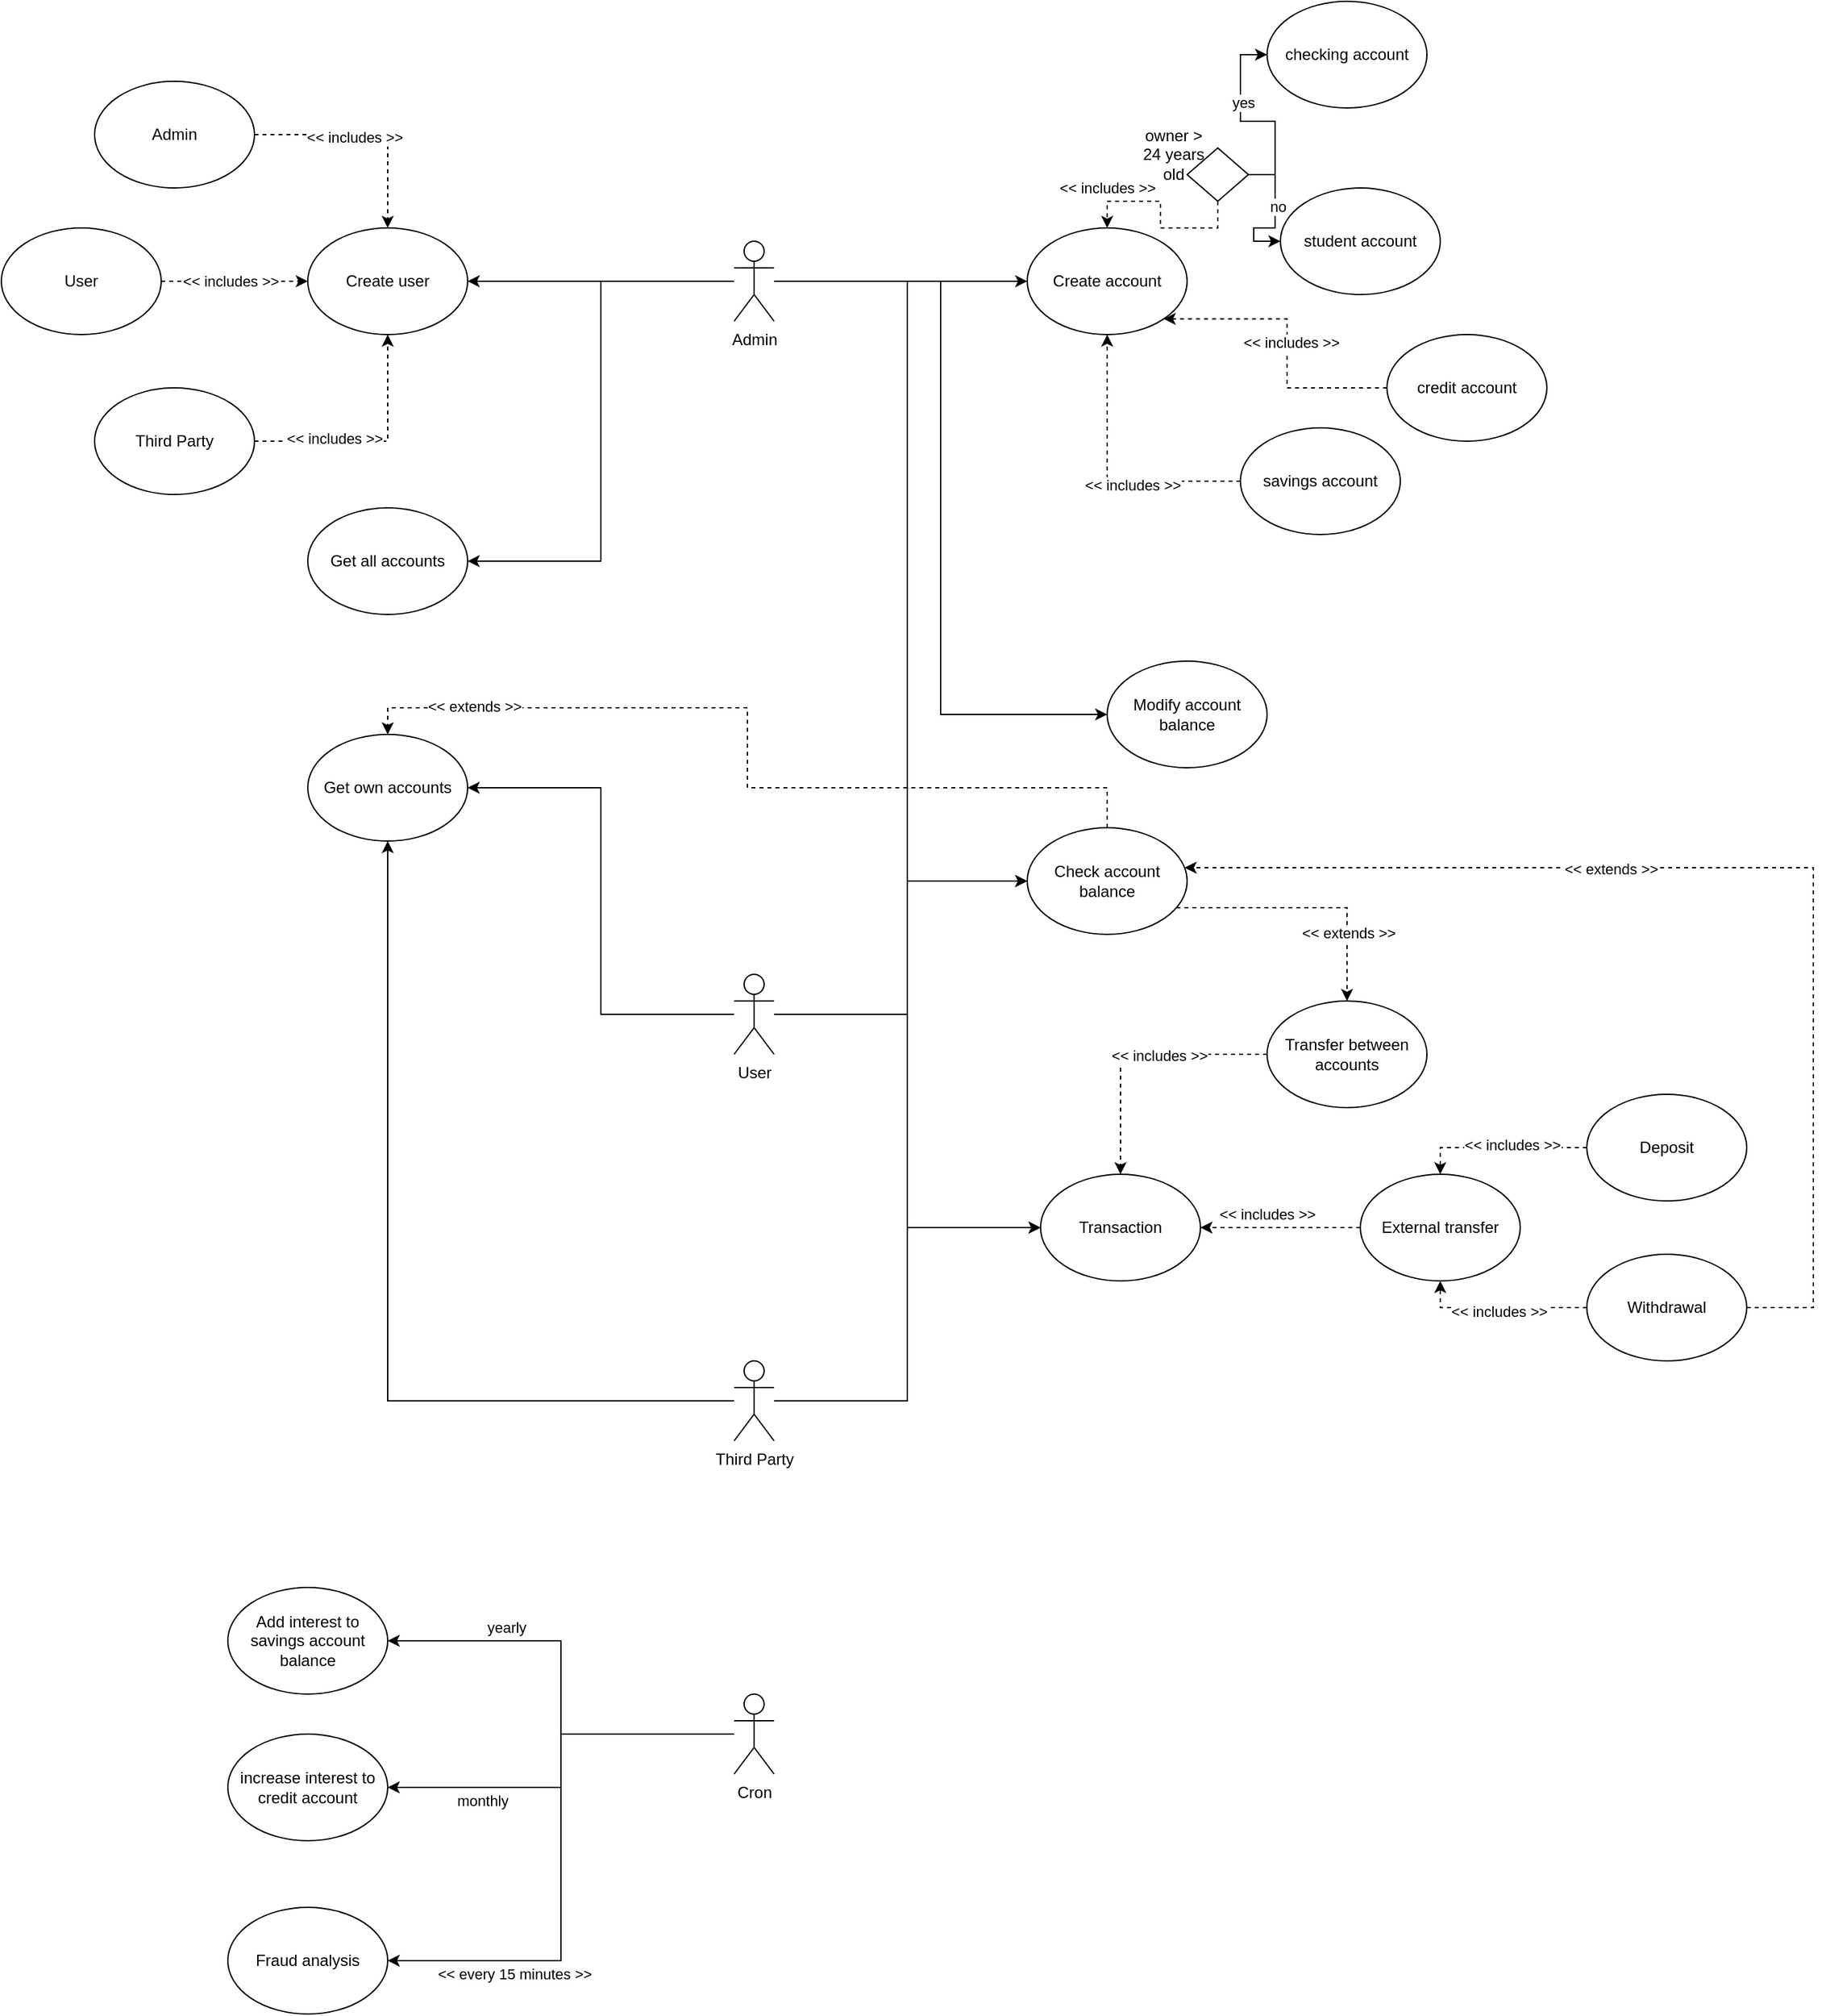 <mxfile version="20.2.8" type="device"><diagram id="0uP3ty_RYjJencCDC9Fv" name="Página-1"><mxGraphModel dx="1998" dy="1069" grid="1" gridSize="10" guides="1" tooltips="1" connect="1" arrows="1" fold="1" page="1" pageScale="1" pageWidth="827" pageHeight="1169" math="0" shadow="0"><root><mxCell id="0"/><mxCell id="1" parent="0"/><mxCell id="CVJm3WT1ySPfOyEzUwz7-38" style="edgeStyle=orthogonalEdgeStyle;rounded=0;orthogonalLoop=1;jettySize=auto;html=1;entryX=0;entryY=0.5;entryDx=0;entryDy=0;" parent="1" source="CVJm3WT1ySPfOyEzUwz7-1" target="CVJm3WT1ySPfOyEzUwz7-37" edge="1"><mxGeometry relative="1" as="geometry"><Array as="points"><mxPoint x="170" y="810"/><mxPoint x="170" y="710"/></Array></mxGeometry></mxCell><mxCell id="CVJm3WT1ySPfOyEzUwz7-45" style="edgeStyle=orthogonalEdgeStyle;rounded=0;orthogonalLoop=1;jettySize=auto;html=1;entryX=0;entryY=0.5;entryDx=0;entryDy=0;" parent="1" source="CVJm3WT1ySPfOyEzUwz7-1" target="CVJm3WT1ySPfOyEzUwz7-26" edge="1"><mxGeometry relative="1" as="geometry"/></mxCell><mxCell id="CVJm3WT1ySPfOyEzUwz7-60" style="edgeStyle=orthogonalEdgeStyle;rounded=0;orthogonalLoop=1;jettySize=auto;html=1;entryX=1;entryY=0.5;entryDx=0;entryDy=0;" parent="1" source="CVJm3WT1ySPfOyEzUwz7-1" target="CVJm3WT1ySPfOyEzUwz7-59" edge="1"><mxGeometry relative="1" as="geometry"/></mxCell><mxCell id="CVJm3WT1ySPfOyEzUwz7-1" value="User" style="shape=umlActor;verticalLabelPosition=bottom;verticalAlign=top;html=1;outlineConnect=0;" parent="1" vertex="1"><mxGeometry x="40" y="780" width="30" height="60" as="geometry"/></mxCell><mxCell id="CVJm3WT1ySPfOyEzUwz7-35" style="edgeStyle=orthogonalEdgeStyle;rounded=0;orthogonalLoop=1;jettySize=auto;html=1;entryX=0;entryY=0.5;entryDx=0;entryDy=0;" parent="1" source="CVJm3WT1ySPfOyEzUwz7-2" target="CVJm3WT1ySPfOyEzUwz7-4" edge="1"><mxGeometry relative="1" as="geometry"/></mxCell><mxCell id="CVJm3WT1ySPfOyEzUwz7-39" style="edgeStyle=orthogonalEdgeStyle;rounded=0;orthogonalLoop=1;jettySize=auto;html=1;entryX=0;entryY=0.5;entryDx=0;entryDy=0;" parent="1" source="CVJm3WT1ySPfOyEzUwz7-2" target="CVJm3WT1ySPfOyEzUwz7-37" edge="1"><mxGeometry relative="1" as="geometry"><Array as="points"><mxPoint x="170" y="260"/><mxPoint x="170" y="710"/></Array></mxGeometry></mxCell><mxCell id="CVJm3WT1ySPfOyEzUwz7-40" style="edgeStyle=orthogonalEdgeStyle;rounded=0;orthogonalLoop=1;jettySize=auto;html=1;entryX=0;entryY=0.5;entryDx=0;entryDy=0;" parent="1" source="CVJm3WT1ySPfOyEzUwz7-2" target="CVJm3WT1ySPfOyEzUwz7-36" edge="1"><mxGeometry relative="1" as="geometry"/></mxCell><mxCell id="CVJm3WT1ySPfOyEzUwz7-53" style="edgeStyle=orthogonalEdgeStyle;rounded=0;orthogonalLoop=1;jettySize=auto;html=1;entryX=1;entryY=0.5;entryDx=0;entryDy=0;" parent="1" source="CVJm3WT1ySPfOyEzUwz7-2" target="CVJm3WT1ySPfOyEzUwz7-52" edge="1"><mxGeometry relative="1" as="geometry"/></mxCell><mxCell id="CVJm3WT1ySPfOyEzUwz7-56" style="edgeStyle=orthogonalEdgeStyle;rounded=0;orthogonalLoop=1;jettySize=auto;html=1;entryX=1;entryY=0.5;entryDx=0;entryDy=0;" parent="1" source="CVJm3WT1ySPfOyEzUwz7-2" target="CVJm3WT1ySPfOyEzUwz7-55" edge="1"><mxGeometry relative="1" as="geometry"/></mxCell><mxCell id="CVJm3WT1ySPfOyEzUwz7-2" value="Admin" style="shape=umlActor;verticalLabelPosition=bottom;verticalAlign=top;html=1;outlineConnect=0;" parent="1" vertex="1"><mxGeometry x="40" y="230" width="30" height="60" as="geometry"/></mxCell><mxCell id="CVJm3WT1ySPfOyEzUwz7-46" style="edgeStyle=orthogonalEdgeStyle;rounded=0;orthogonalLoop=1;jettySize=auto;html=1;entryX=0;entryY=0.5;entryDx=0;entryDy=0;" parent="1" source="CVJm3WT1ySPfOyEzUwz7-3" target="CVJm3WT1ySPfOyEzUwz7-26" edge="1"><mxGeometry relative="1" as="geometry"><Array as="points"><mxPoint x="170" y="1100"/><mxPoint x="170" y="970"/></Array></mxGeometry></mxCell><mxCell id="CVJm3WT1ySPfOyEzUwz7-61" style="edgeStyle=orthogonalEdgeStyle;rounded=0;orthogonalLoop=1;jettySize=auto;html=1;entryX=0.5;entryY=1;entryDx=0;entryDy=0;" parent="1" source="CVJm3WT1ySPfOyEzUwz7-3" target="CVJm3WT1ySPfOyEzUwz7-59" edge="1"><mxGeometry relative="1" as="geometry"/></mxCell><mxCell id="CVJm3WT1ySPfOyEzUwz7-3" value="Third Party" style="shape=umlActor;verticalLabelPosition=bottom;verticalAlign=top;html=1;outlineConnect=0;" parent="1" vertex="1"><mxGeometry x="40" y="1070" width="30" height="60" as="geometry"/></mxCell><mxCell id="CVJm3WT1ySPfOyEzUwz7-4" value="Create account" style="ellipse;whiteSpace=wrap;html=1;" parent="1" vertex="1"><mxGeometry x="260" y="220" width="120" height="80" as="geometry"/></mxCell><mxCell id="CVJm3WT1ySPfOyEzUwz7-9" style="edgeStyle=orthogonalEdgeStyle;rounded=0;orthogonalLoop=1;jettySize=auto;html=1;entryX=0;entryY=0.5;entryDx=0;entryDy=0;" parent="1" source="CVJm3WT1ySPfOyEzUwz7-6" target="CVJm3WT1ySPfOyEzUwz7-8" edge="1"><mxGeometry relative="1" as="geometry"/></mxCell><mxCell id="CVJm3WT1ySPfOyEzUwz7-14" value="no" style="edgeLabel;html=1;align=center;verticalAlign=middle;resizable=0;points=[];" parent="CVJm3WT1ySPfOyEzUwz7-9" vertex="1" connectable="0"><mxGeometry x="-0.17" y="2" relative="1" as="geometry"><mxPoint as="offset"/></mxGeometry></mxCell><mxCell id="CVJm3WT1ySPfOyEzUwz7-10" style="edgeStyle=orthogonalEdgeStyle;rounded=0;orthogonalLoop=1;jettySize=auto;html=1;entryX=0;entryY=0.5;entryDx=0;entryDy=0;" parent="1" source="CVJm3WT1ySPfOyEzUwz7-6" target="CVJm3WT1ySPfOyEzUwz7-7" edge="1"><mxGeometry relative="1" as="geometry"/></mxCell><mxCell id="CVJm3WT1ySPfOyEzUwz7-13" value="yes" style="edgeLabel;html=1;align=center;verticalAlign=middle;resizable=0;points=[];" parent="CVJm3WT1ySPfOyEzUwz7-10" vertex="1" connectable="0"><mxGeometry x="0.282" y="-2" relative="1" as="geometry"><mxPoint as="offset"/></mxGeometry></mxCell><mxCell id="CVJm3WT1ySPfOyEzUwz7-27" style="edgeStyle=orthogonalEdgeStyle;rounded=0;orthogonalLoop=1;jettySize=auto;html=1;entryX=0.5;entryY=0;entryDx=0;entryDy=0;dashed=1;" parent="1" source="CVJm3WT1ySPfOyEzUwz7-6" target="CVJm3WT1ySPfOyEzUwz7-4" edge="1"><mxGeometry relative="1" as="geometry"/></mxCell><mxCell id="CVJm3WT1ySPfOyEzUwz7-28" value="&amp;lt;&amp;lt; includes &amp;gt;&amp;gt;" style="edgeLabel;html=1;align=center;verticalAlign=middle;resizable=0;points=[];" parent="CVJm3WT1ySPfOyEzUwz7-27" vertex="1" connectable="0"><mxGeometry x="0.469" relative="1" as="geometry"><mxPoint x="-18" y="-10" as="offset"/></mxGeometry></mxCell><mxCell id="CVJm3WT1ySPfOyEzUwz7-6" value="" style="rhombus;whiteSpace=wrap;html=1;" parent="1" vertex="1"><mxGeometry x="380" y="160" width="46" height="40" as="geometry"/></mxCell><mxCell id="CVJm3WT1ySPfOyEzUwz7-7" value="checking account" style="ellipse;whiteSpace=wrap;html=1;" parent="1" vertex="1"><mxGeometry x="440" y="50" width="120" height="80" as="geometry"/></mxCell><mxCell id="CVJm3WT1ySPfOyEzUwz7-8" value="student account" style="ellipse;whiteSpace=wrap;html=1;" parent="1" vertex="1"><mxGeometry x="450" y="190" width="120" height="80" as="geometry"/></mxCell><mxCell id="CVJm3WT1ySPfOyEzUwz7-12" value="owner &amp;gt; 24 years old" style="text;html=1;strokeColor=none;fillColor=none;align=center;verticalAlign=middle;whiteSpace=wrap;rounded=0;" parent="1" vertex="1"><mxGeometry x="340" y="150" width="60" height="30" as="geometry"/></mxCell><mxCell id="CVJm3WT1ySPfOyEzUwz7-20" style="edgeStyle=orthogonalEdgeStyle;rounded=0;orthogonalLoop=1;jettySize=auto;html=1;entryX=1;entryY=0.5;entryDx=0;entryDy=0;" parent="1" source="CVJm3WT1ySPfOyEzUwz7-18" target="CVJm3WT1ySPfOyEzUwz7-19" edge="1"><mxGeometry relative="1" as="geometry"/></mxCell><mxCell id="CVJm3WT1ySPfOyEzUwz7-21" value="yearly" style="edgeLabel;html=1;align=center;verticalAlign=middle;resizable=0;points=[];" parent="CVJm3WT1ySPfOyEzUwz7-20" vertex="1" connectable="0"><mxGeometry x="0.438" relative="1" as="geometry"><mxPoint x="-4" y="-10" as="offset"/></mxGeometry></mxCell><mxCell id="CVJm3WT1ySPfOyEzUwz7-23" style="edgeStyle=orthogonalEdgeStyle;rounded=0;orthogonalLoop=1;jettySize=auto;html=1;entryX=1;entryY=0.5;entryDx=0;entryDy=0;" parent="1" source="CVJm3WT1ySPfOyEzUwz7-18" target="CVJm3WT1ySPfOyEzUwz7-22" edge="1"><mxGeometry relative="1" as="geometry"/></mxCell><mxCell id="CVJm3WT1ySPfOyEzUwz7-24" value="monthly" style="edgeLabel;html=1;align=center;verticalAlign=middle;resizable=0;points=[];" parent="CVJm3WT1ySPfOyEzUwz7-23" vertex="1" connectable="0"><mxGeometry x="0.526" y="1" relative="1" as="geometry"><mxPoint y="9" as="offset"/></mxGeometry></mxCell><mxCell id="MgVNhLkupaFGwa8Qeml6-4" style="edgeStyle=orthogonalEdgeStyle;rounded=0;orthogonalLoop=1;jettySize=auto;html=1;entryX=1;entryY=0.5;entryDx=0;entryDy=0;" edge="1" parent="1" source="CVJm3WT1ySPfOyEzUwz7-18" target="MgVNhLkupaFGwa8Qeml6-3"><mxGeometry relative="1" as="geometry"/></mxCell><mxCell id="MgVNhLkupaFGwa8Qeml6-5" value="&amp;lt;&amp;lt; every 15 minutes &amp;gt;&amp;gt;" style="edgeLabel;html=1;align=center;verticalAlign=middle;resizable=0;points=[];" vertex="1" connectable="0" parent="MgVNhLkupaFGwa8Qeml6-4"><mxGeometry x="0.581" relative="1" as="geometry"><mxPoint x="5" y="10" as="offset"/></mxGeometry></mxCell><mxCell id="CVJm3WT1ySPfOyEzUwz7-18" value="Cron" style="shape=umlActor;verticalLabelPosition=bottom;verticalAlign=top;html=1;outlineConnect=0;" parent="1" vertex="1"><mxGeometry x="40" y="1320" width="30" height="60" as="geometry"/></mxCell><mxCell id="CVJm3WT1ySPfOyEzUwz7-19" value="Add interest to savings account balance" style="ellipse;whiteSpace=wrap;html=1;" parent="1" vertex="1"><mxGeometry x="-340" y="1240" width="120" height="80" as="geometry"/></mxCell><mxCell id="CVJm3WT1ySPfOyEzUwz7-22" value="increase interest to credit account" style="ellipse;whiteSpace=wrap;html=1;" parent="1" vertex="1"><mxGeometry x="-340" y="1350" width="120" height="80" as="geometry"/></mxCell><mxCell id="CVJm3WT1ySPfOyEzUwz7-26" value="Transaction" style="ellipse;whiteSpace=wrap;html=1;" parent="1" vertex="1"><mxGeometry x="270" y="930" width="120" height="80" as="geometry"/></mxCell><mxCell id="CVJm3WT1ySPfOyEzUwz7-31" style="edgeStyle=orthogonalEdgeStyle;rounded=0;orthogonalLoop=1;jettySize=auto;html=1;entryX=1;entryY=1;entryDx=0;entryDy=0;dashed=1;" parent="1" source="CVJm3WT1ySPfOyEzUwz7-29" target="CVJm3WT1ySPfOyEzUwz7-4" edge="1"><mxGeometry relative="1" as="geometry"/></mxCell><mxCell id="CVJm3WT1ySPfOyEzUwz7-33" value="&amp;lt;&amp;lt; includes &amp;gt;&amp;gt;" style="edgeLabel;html=1;align=center;verticalAlign=middle;resizable=0;points=[];" parent="CVJm3WT1ySPfOyEzUwz7-31" vertex="1" connectable="0"><mxGeometry x="-0.006" y="-3" relative="1" as="geometry"><mxPoint as="offset"/></mxGeometry></mxCell><mxCell id="CVJm3WT1ySPfOyEzUwz7-29" value="credit account" style="ellipse;whiteSpace=wrap;html=1;" parent="1" vertex="1"><mxGeometry x="530" y="300" width="120" height="80" as="geometry"/></mxCell><mxCell id="CVJm3WT1ySPfOyEzUwz7-32" style="edgeStyle=orthogonalEdgeStyle;rounded=0;orthogonalLoop=1;jettySize=auto;html=1;entryX=0.5;entryY=1;entryDx=0;entryDy=0;dashed=1;" parent="1" source="CVJm3WT1ySPfOyEzUwz7-30" target="CVJm3WT1ySPfOyEzUwz7-4" edge="1"><mxGeometry relative="1" as="geometry"/></mxCell><mxCell id="CVJm3WT1ySPfOyEzUwz7-34" value="&amp;lt;&amp;lt; includes &amp;gt;&amp;gt;" style="edgeLabel;html=1;align=center;verticalAlign=middle;resizable=0;points=[];" parent="CVJm3WT1ySPfOyEzUwz7-32" vertex="1" connectable="0"><mxGeometry x="-0.229" y="3" relative="1" as="geometry"><mxPoint as="offset"/></mxGeometry></mxCell><mxCell id="CVJm3WT1ySPfOyEzUwz7-30" value="savings account" style="ellipse;whiteSpace=wrap;html=1;" parent="1" vertex="1"><mxGeometry x="420" y="370" width="120" height="80" as="geometry"/></mxCell><mxCell id="CVJm3WT1ySPfOyEzUwz7-36" value="Modify account balance" style="ellipse;whiteSpace=wrap;html=1;" parent="1" vertex="1"><mxGeometry x="320" y="545" width="120" height="80" as="geometry"/></mxCell><mxCell id="CVJm3WT1ySPfOyEzUwz7-50" style="edgeStyle=orthogonalEdgeStyle;rounded=0;orthogonalLoop=1;jettySize=auto;html=1;entryX=0.5;entryY=0;entryDx=0;entryDy=0;dashed=1;" parent="1" source="CVJm3WT1ySPfOyEzUwz7-37" target="CVJm3WT1ySPfOyEzUwz7-47" edge="1"><mxGeometry relative="1" as="geometry"><Array as="points"><mxPoint x="500" y="730"/></Array></mxGeometry></mxCell><mxCell id="CVJm3WT1ySPfOyEzUwz7-51" value="&amp;lt;&amp;lt; extends &amp;gt;&amp;gt;" style="edgeLabel;html=1;align=center;verticalAlign=middle;resizable=0;points=[];" parent="CVJm3WT1ySPfOyEzUwz7-50" vertex="1" connectable="0"><mxGeometry x="0.486" y="1" relative="1" as="geometry"><mxPoint as="offset"/></mxGeometry></mxCell><mxCell id="MgVNhLkupaFGwa8Qeml6-1" style="edgeStyle=orthogonalEdgeStyle;rounded=0;orthogonalLoop=1;jettySize=auto;html=1;entryX=0.5;entryY=0;entryDx=0;entryDy=0;dashed=1;" edge="1" parent="1" source="CVJm3WT1ySPfOyEzUwz7-37" target="CVJm3WT1ySPfOyEzUwz7-59"><mxGeometry relative="1" as="geometry"><Array as="points"><mxPoint x="320" y="640"/><mxPoint x="50" y="640"/><mxPoint x="50" y="580"/><mxPoint x="-220" y="580"/></Array></mxGeometry></mxCell><mxCell id="MgVNhLkupaFGwa8Qeml6-2" value="&amp;lt;&amp;lt; extends &amp;gt;&amp;gt;" style="edgeLabel;html=1;align=center;verticalAlign=middle;resizable=0;points=[];" vertex="1" connectable="0" parent="MgVNhLkupaFGwa8Qeml6-1"><mxGeometry x="0.739" y="-1" relative="1" as="geometry"><mxPoint as="offset"/></mxGeometry></mxCell><mxCell id="CVJm3WT1ySPfOyEzUwz7-37" value="Check account balance" style="ellipse;whiteSpace=wrap;html=1;" parent="1" vertex="1"><mxGeometry x="260" y="670" width="120" height="80" as="geometry"/></mxCell><mxCell id="CVJm3WT1ySPfOyEzUwz7-48" style="edgeStyle=orthogonalEdgeStyle;rounded=0;orthogonalLoop=1;jettySize=auto;html=1;entryX=0.5;entryY=0;entryDx=0;entryDy=0;dashed=1;" parent="1" source="CVJm3WT1ySPfOyEzUwz7-47" target="CVJm3WT1ySPfOyEzUwz7-26" edge="1"><mxGeometry relative="1" as="geometry"/></mxCell><mxCell id="CVJm3WT1ySPfOyEzUwz7-49" value="&amp;lt;&amp;lt; includes &amp;gt;&amp;gt;" style="edgeLabel;html=1;align=center;verticalAlign=middle;resizable=0;points=[];" parent="CVJm3WT1ySPfOyEzUwz7-48" vertex="1" connectable="0"><mxGeometry x="-0.19" y="1" relative="1" as="geometry"><mxPoint as="offset"/></mxGeometry></mxCell><mxCell id="CVJm3WT1ySPfOyEzUwz7-47" value="Transfer between accounts" style="ellipse;whiteSpace=wrap;html=1;" parent="1" vertex="1"><mxGeometry x="440" y="800" width="120" height="80" as="geometry"/></mxCell><mxCell id="CVJm3WT1ySPfOyEzUwz7-52" value="Create user" style="ellipse;whiteSpace=wrap;html=1;" parent="1" vertex="1"><mxGeometry x="-280" y="220" width="120" height="80" as="geometry"/></mxCell><mxCell id="CVJm3WT1ySPfOyEzUwz7-55" value="Get all accounts" style="ellipse;whiteSpace=wrap;html=1;" parent="1" vertex="1"><mxGeometry x="-280" y="430" width="120" height="80" as="geometry"/></mxCell><mxCell id="CVJm3WT1ySPfOyEzUwz7-59" value="Get own accounts" style="ellipse;whiteSpace=wrap;html=1;" parent="1" vertex="1"><mxGeometry x="-280" y="600" width="120" height="80" as="geometry"/></mxCell><mxCell id="CVJm3WT1ySPfOyEzUwz7-68" style="edgeStyle=orthogonalEdgeStyle;rounded=0;orthogonalLoop=1;jettySize=auto;html=1;entryX=0.5;entryY=0;entryDx=0;entryDy=0;dashed=1;" parent="1" source="CVJm3WT1ySPfOyEzUwz7-63" target="CVJm3WT1ySPfOyEzUwz7-52" edge="1"><mxGeometry relative="1" as="geometry"/></mxCell><mxCell id="CVJm3WT1ySPfOyEzUwz7-69" value="&amp;lt;&amp;lt; includes &amp;gt;&amp;gt;" style="edgeLabel;html=1;align=center;verticalAlign=middle;resizable=0;points=[];" parent="CVJm3WT1ySPfOyEzUwz7-68" vertex="1" connectable="0"><mxGeometry x="-0.118" y="-2" relative="1" as="geometry"><mxPoint as="offset"/></mxGeometry></mxCell><mxCell id="CVJm3WT1ySPfOyEzUwz7-63" value="Admin" style="ellipse;whiteSpace=wrap;html=1;" parent="1" vertex="1"><mxGeometry x="-440" y="110" width="120" height="80" as="geometry"/></mxCell><mxCell id="CVJm3WT1ySPfOyEzUwz7-67" style="edgeStyle=orthogonalEdgeStyle;rounded=0;orthogonalLoop=1;jettySize=auto;html=1;entryX=0;entryY=0.5;entryDx=0;entryDy=0;dashed=1;" parent="1" source="CVJm3WT1ySPfOyEzUwz7-64" target="CVJm3WT1ySPfOyEzUwz7-52" edge="1"><mxGeometry relative="1" as="geometry"/></mxCell><mxCell id="CVJm3WT1ySPfOyEzUwz7-70" value="&amp;lt;&amp;lt; includes &amp;gt;&amp;gt;" style="edgeLabel;html=1;align=center;verticalAlign=middle;resizable=0;points=[];" parent="CVJm3WT1ySPfOyEzUwz7-67" vertex="1" connectable="0"><mxGeometry x="-0.054" relative="1" as="geometry"><mxPoint as="offset"/></mxGeometry></mxCell><mxCell id="CVJm3WT1ySPfOyEzUwz7-64" value="User" style="ellipse;whiteSpace=wrap;html=1;" parent="1" vertex="1"><mxGeometry x="-510" y="220" width="120" height="80" as="geometry"/></mxCell><mxCell id="CVJm3WT1ySPfOyEzUwz7-66" style="edgeStyle=orthogonalEdgeStyle;rounded=0;orthogonalLoop=1;jettySize=auto;html=1;dashed=1;" parent="1" source="CVJm3WT1ySPfOyEzUwz7-65" target="CVJm3WT1ySPfOyEzUwz7-52" edge="1"><mxGeometry relative="1" as="geometry"/></mxCell><mxCell id="CVJm3WT1ySPfOyEzUwz7-71" value="&amp;lt;&amp;lt; includes &amp;gt;&amp;gt;" style="edgeLabel;html=1;align=center;verticalAlign=middle;resizable=0;points=[];" parent="CVJm3WT1ySPfOyEzUwz7-66" vertex="1" connectable="0"><mxGeometry x="-0.333" y="2" relative="1" as="geometry"><mxPoint as="offset"/></mxGeometry></mxCell><mxCell id="CVJm3WT1ySPfOyEzUwz7-65" value="Third Party" style="ellipse;whiteSpace=wrap;html=1;" parent="1" vertex="1"><mxGeometry x="-440" y="340" width="120" height="80" as="geometry"/></mxCell><mxCell id="CVJm3WT1ySPfOyEzUwz7-73" style="edgeStyle=orthogonalEdgeStyle;rounded=0;orthogonalLoop=1;jettySize=auto;html=1;entryX=1;entryY=0.5;entryDx=0;entryDy=0;dashed=1;" parent="1" source="CVJm3WT1ySPfOyEzUwz7-72" target="CVJm3WT1ySPfOyEzUwz7-26" edge="1"><mxGeometry relative="1" as="geometry"/></mxCell><mxCell id="CVJm3WT1ySPfOyEzUwz7-74" value="&amp;lt;&amp;lt; includes &amp;gt;&amp;gt;" style="edgeLabel;html=1;align=center;verticalAlign=middle;resizable=0;points=[];" parent="CVJm3WT1ySPfOyEzUwz7-73" vertex="1" connectable="0"><mxGeometry x="0.4" y="1" relative="1" as="geometry"><mxPoint x="14" y="-11" as="offset"/></mxGeometry></mxCell><mxCell id="CVJm3WT1ySPfOyEzUwz7-72" value="External transfer" style="ellipse;whiteSpace=wrap;html=1;" parent="1" vertex="1"><mxGeometry x="510" y="930" width="120" height="80" as="geometry"/></mxCell><mxCell id="MgVNhLkupaFGwa8Qeml6-3" value="Fraud analysis" style="ellipse;whiteSpace=wrap;html=1;" vertex="1" parent="1"><mxGeometry x="-340" y="1480" width="120" height="80" as="geometry"/></mxCell><mxCell id="MgVNhLkupaFGwa8Qeml6-11" style="edgeStyle=orthogonalEdgeStyle;rounded=0;orthogonalLoop=1;jettySize=auto;html=1;entryX=0.5;entryY=0;entryDx=0;entryDy=0;dashed=1;" edge="1" parent="1" source="MgVNhLkupaFGwa8Qeml6-8" target="CVJm3WT1ySPfOyEzUwz7-72"><mxGeometry relative="1" as="geometry"/></mxCell><mxCell id="MgVNhLkupaFGwa8Qeml6-12" value="&amp;lt;&amp;lt; includes &amp;gt;&amp;gt;" style="edgeLabel;html=1;align=center;verticalAlign=middle;resizable=0;points=[];" vertex="1" connectable="0" parent="MgVNhLkupaFGwa8Qeml6-11"><mxGeometry x="-0.139" y="-2" relative="1" as="geometry"><mxPoint as="offset"/></mxGeometry></mxCell><mxCell id="MgVNhLkupaFGwa8Qeml6-8" value="Deposit" style="ellipse;whiteSpace=wrap;html=1;" vertex="1" parent="1"><mxGeometry x="680" y="870" width="120" height="80" as="geometry"/></mxCell><mxCell id="MgVNhLkupaFGwa8Qeml6-10" style="edgeStyle=orthogonalEdgeStyle;rounded=0;orthogonalLoop=1;jettySize=auto;html=1;entryX=0.5;entryY=1;entryDx=0;entryDy=0;dashed=1;" edge="1" parent="1" source="MgVNhLkupaFGwa8Qeml6-9" target="CVJm3WT1ySPfOyEzUwz7-72"><mxGeometry relative="1" as="geometry"/></mxCell><mxCell id="MgVNhLkupaFGwa8Qeml6-13" value="&amp;lt;&amp;lt; includes &amp;gt;&amp;gt;" style="edgeLabel;html=1;align=center;verticalAlign=middle;resizable=0;points=[];" vertex="1" connectable="0" parent="MgVNhLkupaFGwa8Qeml6-10"><mxGeometry x="0.015" y="3" relative="1" as="geometry"><mxPoint as="offset"/></mxGeometry></mxCell><mxCell id="MgVNhLkupaFGwa8Qeml6-14" style="edgeStyle=orthogonalEdgeStyle;rounded=0;orthogonalLoop=1;jettySize=auto;html=1;dashed=1;" edge="1" parent="1" source="MgVNhLkupaFGwa8Qeml6-9" target="CVJm3WT1ySPfOyEzUwz7-37"><mxGeometry relative="1" as="geometry"><Array as="points"><mxPoint x="850" y="1030"/><mxPoint x="850" y="700"/></Array></mxGeometry></mxCell><mxCell id="MgVNhLkupaFGwa8Qeml6-15" value="&amp;lt;&amp;lt; extends &amp;gt;&amp;gt;" style="edgeLabel;html=1;align=center;verticalAlign=middle;resizable=0;points=[];" vertex="1" connectable="0" parent="MgVNhLkupaFGwa8Qeml6-14"><mxGeometry x="0.249" y="1" relative="1" as="geometry"><mxPoint as="offset"/></mxGeometry></mxCell><mxCell id="MgVNhLkupaFGwa8Qeml6-9" value="Withdrawal" style="ellipse;whiteSpace=wrap;html=1;" vertex="1" parent="1"><mxGeometry x="680" y="990" width="120" height="80" as="geometry"/></mxCell></root></mxGraphModel></diagram></mxfile>